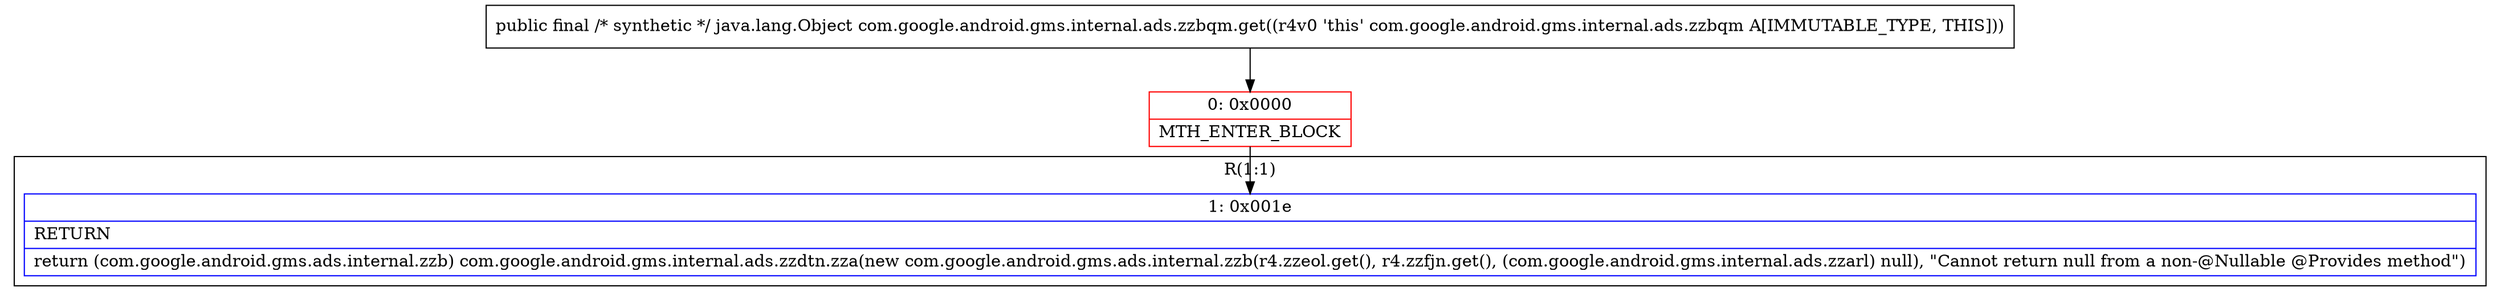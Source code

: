 digraph "CFG forcom.google.android.gms.internal.ads.zzbqm.get()Ljava\/lang\/Object;" {
subgraph cluster_Region_1169660373 {
label = "R(1:1)";
node [shape=record,color=blue];
Node_1 [shape=record,label="{1\:\ 0x001e|RETURN\l|return (com.google.android.gms.ads.internal.zzb) com.google.android.gms.internal.ads.zzdtn.zza(new com.google.android.gms.ads.internal.zzb(r4.zzeol.get(), r4.zzfjn.get(), (com.google.android.gms.internal.ads.zzarl) null), \"Cannot return null from a non\-@Nullable @Provides method\")\l}"];
}
Node_0 [shape=record,color=red,label="{0\:\ 0x0000|MTH_ENTER_BLOCK\l}"];
MethodNode[shape=record,label="{public final \/* synthetic *\/ java.lang.Object com.google.android.gms.internal.ads.zzbqm.get((r4v0 'this' com.google.android.gms.internal.ads.zzbqm A[IMMUTABLE_TYPE, THIS])) }"];
MethodNode -> Node_0;
Node_0 -> Node_1;
}

